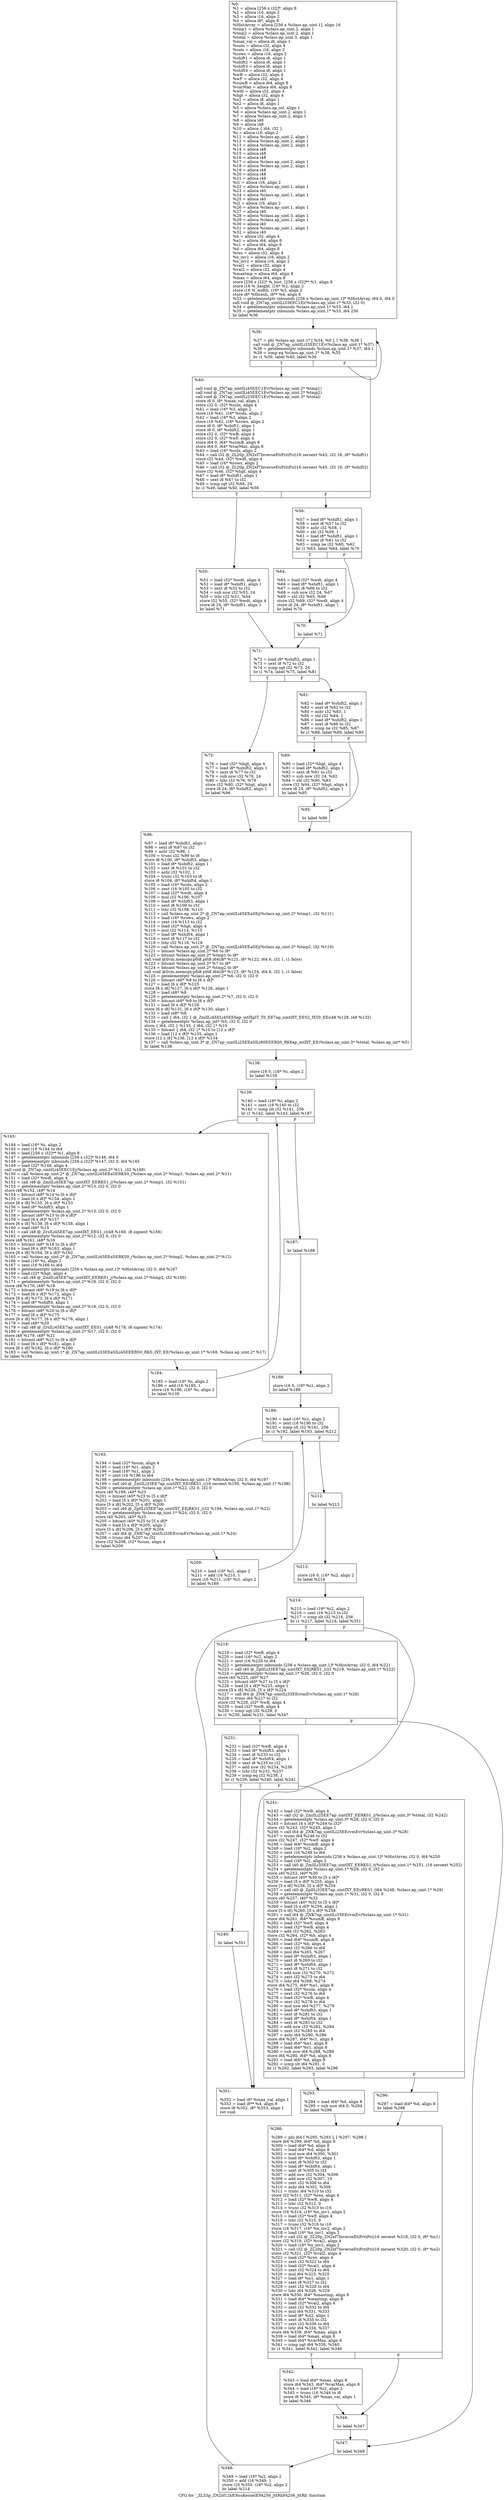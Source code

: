digraph "CFG for '_ZL33p_ZN2xf12xfOtsuKernelEPA256_jttRhPA256_jttRh' function" {
	label="CFG for '_ZL33p_ZN2xf12xfOtsuKernelEPA256_jttRhPA256_jttRh' function";

	Node0x206f580 [shape=record,label="{%0:\l  %1 = alloca [256 x i32]*, align 8\l  %2 = alloca i16, align 2\l  %3 = alloca i16, align 2\l  %4 = alloca i8*, align 8\l  %HistArray = alloca [256 x %class.ap_uint.1], align 16\l  %tmp1 = alloca %class.ap_uint.2, align 1\l  %tmp2 = alloca %class.ap_uint.2, align 1\l  %total = alloca %class.ap_uint.3, align 1\l  %max_val = alloca i8, align 1\l  %sum = alloca i32, align 4\l  %cols = alloca i16, align 2\l  %rows = alloca i16, align 2\l  %shift1 = alloca i8, align 1\l  %shift2 = alloca i8, align 1\l  %shift3 = alloca i8, align 1\l  %shift4 = alloca i8, align 1\l  %wB = alloca i32, align 4\l  %wF = alloca i32, align 4\l  %sumB = alloca i64, align 8\l  %varMax = alloca i64, align 8\l  %wdt = alloca i32, align 4\l  %hgt = alloca i32, align 4\l  %n1 = alloca i8, align 1\l  %n2 = alloca i8, align 1\l  %5 = alloca %class.ap_int, align 1\l  %6 = alloca %class.ap_uint.2, align 1\l  %7 = alloca %class.ap_uint.2, align 1\l  %8 = alloca i48\l  %9 = alloca i48\l  %10 = alloca \{ i64, i32 \}\l  %i = alloca i16, align 2\l  %11 = alloca %class.ap_uint.2, align 1\l  %12 = alloca %class.ap_uint.2, align 1\l  %13 = alloca %class.ap_uint.2, align 1\l  %14 = alloca i48\l  %15 = alloca i48\l  %16 = alloca i48\l  %17 = alloca %class.ap_uint.2, align 1\l  %18 = alloca %class.ap_uint.2, align 1\l  %19 = alloca i48\l  %20 = alloca i48\l  %21 = alloca i48\l  %i1 = alloca i16, align 2\l  %22 = alloca %class.ap_uint.1, align 1\l  %23 = alloca i40\l  %24 = alloca %class.ap_uint.1, align 1\l  %25 = alloca i40\l  %i2 = alloca i16, align 2\l  %26 = alloca %class.ap_uint.1, align 1\l  %27 = alloca i40\l  %28 = alloca %class.ap_uint.3, align 1\l  %29 = alloca %class.ap_uint.1, align 1\l  %30 = alloca i40\l  %31 = alloca %class.ap_uint.1, align 1\l  %32 = alloca i40\l  %b = alloca i32, align 4\l  %a1 = alloca i64, align 8\l  %c1 = alloca i64, align 8\l  %d = alloca i64, align 8\l  %res = alloca i32, align 4\l  %x_inv1 = alloca i16, align 2\l  %x_inv2 = alloca i16, align 2\l  %val1 = alloca i32, align 4\l  %val2 = alloca i32, align 4\l  %maxtmp = alloca i64, align 8\l  %max = alloca i64, align 8\l  store [256 x i32]* %_hist, [256 x i32]** %1, align 8\l  store i16 %_height, i16* %2, align 2\l  store i16 %_width, i16* %3, align 2\l  store i8* %thresh, i8** %4, align 8\l  %33 = getelementptr inbounds [256 x %class.ap_uint.1]* %HistArray, i64 0, i64 0\l  call void @_ZN7ap_uintILi33EEC1Ei(%class.ap_uint.1* %33, i32 0)\l  %34 = getelementptr inbounds %class.ap_uint.1* %33, i64 1\l  %35 = getelementptr inbounds %class.ap_uint.1* %33, i64 256\l  br label %36\l}"];
	Node0x206f580 -> Node0x2055a30;
	Node0x2055a30 [shape=record,label="{%36:\l\l  %37 = phi %class.ap_uint.1* [ %34, %0 ], [ %38, %36 ]\l  call void @_ZN7ap_uintILi33EEC1Ev(%class.ap_uint.1* %37)\l  %38 = getelementptr inbounds %class.ap_uint.1* %37, i64 1\l  %39 = icmp eq %class.ap_uint.1* %38, %35\l  br i1 %39, label %40, label %36\l|{<s0>T|<s1>F}}"];
	Node0x2055a30:s0 -> Node0x20741c0;
	Node0x2055a30:s1 -> Node0x2055a30;
	Node0x20741c0 [shape=record,label="{%40:\l\l  call void @_ZN7ap_uintILi45EEC1Ev(%class.ap_uint.2* %tmp1)\l  call void @_ZN7ap_uintILi45EEC1Ev(%class.ap_uint.2* %tmp2)\l  call void @_ZN7ap_uintILi25EEC1Ev(%class.ap_uint.3* %total)\l  store i8 0, i8* %max_val, align 1\l  store i32 0, i32* %sum, align 4\l  %41 = load i16* %3, align 2\l  store i16 %41, i16* %cols, align 2\l  %42 = load i16* %2, align 2\l  store i16 %42, i16* %rows, align 2\l  store i8 0, i8* %shift1, align 1\l  store i8 0, i8* %shift2, align 1\l  store i32 0, i32* %wB, align 4\l  store i32 0, i32* %wF, align 4\l  store i64 0, i64* %sumB, align 8\l  store i64 0, i64* %varMax, align 8\l  %43 = load i16* %cols, align 2\l  %44 = call i32 @_ZL20p_ZN2xf7InverseEtiPctiPc(i16 zeroext %43, i32 16, i8* %shift1)\l  store i32 %44, i32* %wdt, align 4\l  %45 = load i16* %rows, align 2\l  %46 = call i32 @_ZL20p_ZN2xf7InverseEtiPctiPc(i16 zeroext %45, i32 16, i8* %shift2)\l  store i32 %46, i32* %hgt, align 4\l  %47 = load i8* %shift1, align 1\l  %48 = sext i8 %47 to i32\l  %49 = icmp sgt i32 %48, 24\l  br i1 %49, label %50, label %56\l|{<s0>T|<s1>F}}"];
	Node0x20741c0:s0 -> Node0x2075db0;
	Node0x20741c0:s1 -> Node0x2075e10;
	Node0x2075db0 [shape=record,label="{%50:\l\l  %51 = load i32* %wdt, align 4\l  %52 = load i8* %shift1, align 1\l  %53 = sext i8 %52 to i32\l  %54 = sub nsw i32 %53, 24\l  %55 = lshr i32 %51, %54\l  store i32 %55, i32* %wdt, align 4\l  store i8 24, i8* %shift1, align 1\l  br label %71\l}"];
	Node0x2075db0 -> Node0x2076370;
	Node0x2075e10 [shape=record,label="{%56:\l\l  %57 = load i8* %shift1, align 1\l  %58 = sext i8 %57 to i32\l  %59 = ashr i32 %58, 1\l  %60 = shl i32 %59, 1\l  %61 = load i8* %shift1, align 1\l  %62 = sext i8 %61 to i32\l  %63 = icmp ne i32 %60, %62\l  br i1 %63, label %64, label %70\l|{<s0>T|<s1>F}}"];
	Node0x2075e10:s0 -> Node0x2076800;
	Node0x2075e10:s1 -> Node0x2076860;
	Node0x2076800 [shape=record,label="{%64:\l\l  %65 = load i32* %wdt, align 4\l  %66 = load i8* %shift1, align 1\l  %67 = sext i8 %66 to i32\l  %68 = sub nsw i32 24, %67\l  %69 = shl i32 %65, %68\l  store i32 %69, i32* %wdt, align 4\l  store i8 24, i8* %shift1, align 1\l  br label %70\l}"];
	Node0x2076800 -> Node0x2076860;
	Node0x2076860 [shape=record,label="{%70:\l\l  br label %71\l}"];
	Node0x2076860 -> Node0x2076370;
	Node0x2076370 [shape=record,label="{%71:\l\l  %72 = load i8* %shift2, align 1\l  %73 = sext i8 %72 to i32\l  %74 = icmp sgt i32 %73, 24\l  br i1 %74, label %75, label %81\l|{<s0>T|<s1>F}}"];
	Node0x2076370:s0 -> Node0x2077000;
	Node0x2076370:s1 -> Node0x2077060;
	Node0x2077000 [shape=record,label="{%75:\l\l  %76 = load i32* %hgt, align 4\l  %77 = load i8* %shift2, align 1\l  %78 = sext i8 %77 to i32\l  %79 = sub nsw i32 %78, 24\l  %80 = lshr i32 %76, %79\l  store i32 %80, i32* %hgt, align 4\l  store i8 24, i8* %shift2, align 1\l  br label %96\l}"];
	Node0x2077000 -> Node0x2077530;
	Node0x2077060 [shape=record,label="{%81:\l\l  %82 = load i8* %shift2, align 1\l  %83 = sext i8 %82 to i32\l  %84 = ashr i32 %83, 1\l  %85 = shl i32 %84, 1\l  %86 = load i8* %shift2, align 1\l  %87 = sext i8 %86 to i32\l  %88 = icmp ne i32 %85, %87\l  br i1 %88, label %89, label %95\l|{<s0>T|<s1>F}}"];
	Node0x2077060:s0 -> Node0x20779c0;
	Node0x2077060:s1 -> Node0x2077a20;
	Node0x20779c0 [shape=record,label="{%89:\l\l  %90 = load i32* %hgt, align 4\l  %91 = load i8* %shift2, align 1\l  %92 = sext i8 %91 to i32\l  %93 = sub nsw i32 24, %92\l  %94 = shl i32 %90, %93\l  store i32 %94, i32* %hgt, align 4\l  store i8 24, i8* %shift2, align 1\l  br label %95\l}"];
	Node0x20779c0 -> Node0x2077a20;
	Node0x2077a20 [shape=record,label="{%95:\l\l  br label %96\l}"];
	Node0x2077a20 -> Node0x2077530;
	Node0x2077530 [shape=record,label="{%96:\l\l  %97 = load i8* %shift1, align 1\l  %98 = sext i8 %97 to i32\l  %99 = ashr i32 %98, 1\l  %100 = trunc i32 %99 to i8\l  store i8 %100, i8* %shift3, align 1\l  %101 = load i8* %shift2, align 1\l  %102 = sext i8 %101 to i32\l  %103 = ashr i32 %102, 1\l  %104 = trunc i32 %103 to i8\l  store i8 %104, i8* %shift4, align 1\l  %105 = load i16* %cols, align 2\l  %106 = zext i16 %105 to i32\l  %107 = load i32* %wdt, align 4\l  %108 = mul i32 %106, %107\l  %109 = load i8* %shift3, align 1\l  %110 = sext i8 %109 to i32\l  %111 = lshr i32 %108, %110\l  %112 = call %class.ap_uint.2* @_ZN7ap_uintILi45EEaSEj(%class.ap_uint.2* %tmp1, i32 %111)\l  %113 = load i16* %rows, align 2\l  %114 = zext i16 %113 to i32\l  %115 = load i32* %hgt, align 4\l  %116 = mul i32 %114, %115\l  %117 = load i8* %shift4, align 1\l  %118 = sext i8 %117 to i32\l  %119 = lshr i32 %116, %118\l  %120 = call %class.ap_uint.2* @_ZN7ap_uintILi45EEaSEj(%class.ap_uint.2* %tmp2, i32 %119)\l  %121 = bitcast %class.ap_uint.2* %6 to i8*\l  %122 = bitcast %class.ap_uint.2* %tmp1 to i8*\l  call void @llvm.memcpy.p0i8.p0i8.i64(i8* %121, i8* %122, i64 6, i32 1, i1 false)\l  %123 = bitcast %class.ap_uint.2* %7 to i8*\l  %124 = bitcast %class.ap_uint.2* %tmp2 to i8*\l  call void @llvm.memcpy.p0i8.p0i8.i64(i8* %123, i8* %124, i64 6, i32 1, i1 false)\l  %125 = getelementptr %class.ap_uint.2* %6, i32 0, i32 0\l  %126 = bitcast i48* %8 to [6 x i8]*\l  %127 = load [6 x i8]* %125\l  store [6 x i8] %127, [6 x i8]* %126, align 1\l  %128 = load i48* %8\l  %129 = getelementptr %class.ap_uint.2* %7, i32 0, i32 0\l  %130 = bitcast i48* %9 to [6 x i8]*\l  %131 = load [6 x i8]* %129\l  store [6 x i8] %131, [6 x i8]* %130, align 1\l  %132 = load i48* %9\l  %133 = call \{ i64, i32 \} @_ZmlILi45ELi45EE6ap_intIXplT_T0_EE7ap_uintIXT_EES2_IXT0_EE(i48 %128, i48 %132)\l  %134 = getelementptr %class.ap_int* %5, i32 0, i32 0\l  store \{ i64, i32 \} %133, \{ i64, i32 \}* %10\l  %135 = bitcast \{ i64, i32 \}* %10 to [12 x i8]*\l  %136 = load [12 x i8]* %135, align 1\l  store [12 x i8] %136, [12 x i8]* %134\l  %137 = call %class.ap_uint.3* @_ZN7ap_uintILi25EEaSILi90EEERS0_RK6ap_intIXT_EE(%class.ap_uint.3* %total, %class.ap_int* %5)\l  br label %138\l}"];
	Node0x2077530 -> Node0x205fad0;
	Node0x205fad0 [shape=record,label="{%138:\l\l  store i16 0, i16* %i, align 2\l  br label %139\l}"];
	Node0x205fad0 -> Node0x205fcd0;
	Node0x205fcd0 [shape=record,label="{%139:\l\l  %140 = load i16* %i, align 2\l  %141 = zext i16 %140 to i32\l  %142 = icmp slt i32 %141, 256\l  br i1 %142, label %143, label %187\l|{<s0>T|<s1>F}}"];
	Node0x205fcd0:s0 -> Node0x205ff40;
	Node0x205fcd0:s1 -> Node0x205ffa0;
	Node0x205ff40 [shape=record,label="{%143:\l\l  %144 = load i16* %i, align 2\l  %145 = zext i16 %144 to i64\l  %146 = load [256 x i32]** %1, align 8\l  %147 = getelementptr inbounds [256 x i32]* %146, i64 0\l  %148 = getelementptr inbounds [256 x i32]* %147, i32 0, i64 %145\l  %149 = load i32* %148, align 4\l  call void @_ZN7ap_uintILi45EEC1Ej(%class.ap_uint.2* %11, i32 %149)\l  %150 = call %class.ap_uint.2* @_ZN7ap_uintILi45EEaSERKS0_(%class.ap_uint.2* %tmp1, %class.ap_uint.2* %11)\l  %151 = load i32* %wdt, align 4\l  %152 = call i48 @_ZmlILi45EE7ap_uintIXT_EERKS1_j(%class.ap_uint.2* %tmp1, i32 %151)\l  %153 = getelementptr %class.ap_uint.2* %13, i32 0, i32 0\l  store i48 %152, i48* %14\l  %154 = bitcast i48* %14 to [6 x i8]*\l  %155 = load [6 x i8]* %154, align 1\l  store [6 x i8] %155, [6 x i8]* %153\l  %156 = load i8* %shift3, align 1\l  %157 = getelementptr %class.ap_uint.2* %13, i32 0, i32 0\l  %158 = bitcast i48* %15 to [6 x i8]*\l  %159 = load [6 x i8]* %157\l  store [6 x i8] %159, [6 x i8]* %158, align 1\l  %160 = load i48* %15\l  %161 = call i48 @_ZrsILi45EE7ap_uintIXT_EES1_c(i48 %160, i8 signext %156)\l  %162 = getelementptr %class.ap_uint.2* %12, i32 0, i32 0\l  store i48 %161, i48* %16\l  %163 = bitcast i48* %16 to [6 x i8]*\l  %164 = load [6 x i8]* %163, align 1\l  store [6 x i8] %164, [6 x i8]* %162\l  %165 = call %class.ap_uint.2* @_ZN7ap_uintILi45EEaSERKS0_(%class.ap_uint.2* %tmp2, %class.ap_uint.2* %12)\l  %166 = load i16* %i, align 2\l  %167 = zext i16 %166 to i64\l  %168 = getelementptr inbounds [256 x %class.ap_uint.1]* %HistArray, i32 0, i64 %167\l  %169 = load i32* %hgt, align 4\l  %170 = call i48 @_ZmlILi45EE7ap_uintIXT_EERKS1_j(%class.ap_uint.2* %tmp2, i32 %169)\l  %171 = getelementptr %class.ap_uint.2* %18, i32 0, i32 0\l  store i48 %170, i48* %19\l  %172 = bitcast i48* %19 to [6 x i8]*\l  %173 = load [6 x i8]* %172, align 1\l  store [6 x i8] %173, [6 x i8]* %171\l  %174 = load i8* %shift4, align 1\l  %175 = getelementptr %class.ap_uint.2* %18, i32 0, i32 0\l  %176 = bitcast i48* %20 to [6 x i8]*\l  %177 = load [6 x i8]* %175\l  store [6 x i8] %177, [6 x i8]* %176, align 1\l  %178 = load i48* %20\l  %179 = call i48 @_ZrsILi45EE7ap_uintIXT_EES1_c(i48 %178, i8 signext %174)\l  %180 = getelementptr %class.ap_uint.2* %17, i32 0, i32 0\l  store i48 %179, i48* %21\l  %181 = bitcast i48* %21 to [6 x i8]*\l  %182 = load [6 x i8]* %181, align 1\l  store [6 x i8] %182, [6 x i8]* %180\l  %183 = call %class.ap_uint.1* @_ZN7ap_uintILi33EEaSILi45EEERS0_RKS_IXT_EE(%class.ap_uint.1* %168, %class.ap_uint.2* %17)\l  br label %184\l}"];
	Node0x205ff40 -> Node0x207db10;
	Node0x207db10 [shape=record,label="{%184:\l\l  %185 = load i16* %i, align 2\l  %186 = add i16 %185, 1\l  store i16 %186, i16* %i, align 2\l  br label %139\l}"];
	Node0x207db10 -> Node0x205fcd0;
	Node0x205ffa0 [shape=record,label="{%187:\l\l  br label %188\l}"];
	Node0x205ffa0 -> Node0x207dea0;
	Node0x207dea0 [shape=record,label="{%188:\l\l  store i16 0, i16* %i1, align 2\l  br label %189\l}"];
	Node0x207dea0 -> Node0x207e010;
	Node0x207e010 [shape=record,label="{%189:\l\l  %190 = load i16* %i1, align 2\l  %191 = zext i16 %190 to i32\l  %192 = icmp slt i32 %191, 256\l  br i1 %192, label %193, label %212\l|{<s0>T|<s1>F}}"];
	Node0x207e010:s0 -> Node0x207e280;
	Node0x207e010:s1 -> Node0x207e2e0;
	Node0x207e280 [shape=record,label="{%193:\l\l  %194 = load i32* %sum, align 4\l  %195 = load i16* %i1, align 2\l  %196 = load i16* %i1, align 2\l  %197 = zext i16 %196 to i64\l  %198 = getelementptr inbounds [256 x %class.ap_uint.1]* %HistArray, i32 0, i64 %197\l  %199 = call i40 @_ZmlILi33EE7ap_uintIXT_EEtRKS1_(i16 zeroext %195, %class.ap_uint.1* %198)\l  %200 = getelementptr %class.ap_uint.1* %22, i32 0, i32 0\l  store i40 %199, i40* %23\l  %201 = bitcast i40* %23 to [5 x i8]*\l  %202 = load [5 x i8]* %201, align 1\l  store [5 x i8] %202, [5 x i8]* %200\l  %203 = call i40 @_ZplILi33EE7ap_uintIXT_EEjRKS1_(i32 %194, %class.ap_uint.1* %22)\l  %204 = getelementptr %class.ap_uint.1* %24, i32 0, i32 0\l  store i40 %203, i40* %25\l  %205 = bitcast i40* %25 to [5 x i8]*\l  %206 = load [5 x i8]* %205, align 1\l  store [5 x i8] %206, [5 x i8]* %204\l  %207 = call i64 @_ZNK7ap_uintILi33EEcvmEv(%class.ap_uint.1* %24)\l  %208 = trunc i64 %207 to i32\l  store i32 %208, i32* %sum, align 4\l  br label %209\l}"];
	Node0x207e280 -> Node0x20803a0;
	Node0x20803a0 [shape=record,label="{%209:\l\l  %210 = load i16* %i1, align 2\l  %211 = add i16 %210, 1\l  store i16 %211, i16* %i1, align 2\l  br label %189\l}"];
	Node0x20803a0 -> Node0x207e010;
	Node0x207e2e0 [shape=record,label="{%212:\l\l  br label %213\l}"];
	Node0x207e2e0 -> Node0x20806e0;
	Node0x20806e0 [shape=record,label="{%213:\l\l  store i16 0, i16* %i2, align 2\l  br label %214\l}"];
	Node0x20806e0 -> Node0x2080850;
	Node0x2080850 [shape=record,label="{%214:\l\l  %215 = load i16* %i2, align 2\l  %216 = zext i16 %215 to i32\l  %217 = icmp slt i32 %216, 256\l  br i1 %217, label %218, label %351\l|{<s0>T|<s1>F}}"];
	Node0x2080850:s0 -> Node0x2080ac0;
	Node0x2080850:s1 -> Node0x2080b20;
	Node0x2080ac0 [shape=record,label="{%218:\l\l  %219 = load i32* %wB, align 4\l  %220 = load i16* %i2, align 2\l  %221 = zext i16 %220 to i64\l  %222 = getelementptr inbounds [256 x %class.ap_uint.1]* %HistArray, i32 0, i64 %221\l  %223 = call i40 @_ZplILi33EE7ap_uintIXT_EEjRKS1_(i32 %219, %class.ap_uint.1* %222)\l  %224 = getelementptr %class.ap_uint.1* %26, i32 0, i32 0\l  store i40 %223, i40* %27\l  %225 = bitcast i40* %27 to [5 x i8]*\l  %226 = load [5 x i8]* %225, align 1\l  store [5 x i8] %226, [5 x i8]* %224\l  %227 = call i64 @_ZNK7ap_uintILi33EEcvmEv(%class.ap_uint.1* %26)\l  %228 = trunc i64 %227 to i32\l  store i32 %228, i32* %wB, align 4\l  %229 = load i32* %wB, align 4\l  %230 = icmp ugt i32 %229, 0\l  br i1 %230, label %231, label %347\l|{<s0>T|<s1>F}}"];
	Node0x2080ac0:s0 -> Node0x20814a0;
	Node0x2080ac0:s1 -> Node0x2081500;
	Node0x20814a0 [shape=record,label="{%231:\l\l  %232 = load i32* %wB, align 4\l  %233 = load i8* %shift3, align 1\l  %234 = sext i8 %233 to i32\l  %235 = load i8* %shift4, align 1\l  %236 = sext i8 %235 to i32\l  %237 = add nsw i32 %234, %236\l  %238 = lshr i32 %232, %237\l  %239 = icmp eq i32 %238, 1\l  br i1 %239, label %240, label %241\l|{<s0>T|<s1>F}}"];
	Node0x20814a0:s0 -> Node0x2081a80;
	Node0x20814a0:s1 -> Node0x2081ae0;
	Node0x2081a80 [shape=record,label="{%240:\l\l  br label %351\l}"];
	Node0x2081a80 -> Node0x2080b20;
	Node0x2081ae0 [shape=record,label="{%241:\l\l  %242 = load i32* %wB, align 4\l  %243 = call i32 @_ZmiILi25EE7ap_uintIXT_EERKS1_j(%class.ap_uint.3* %total, i32 %242)\l  %244 = getelementptr %class.ap_uint.3* %28, i32 0, i32 0\l  %245 = bitcast [4 x i8]* %244 to i32*\l  store i32 %243, i32* %245, align 1\l  %246 = call i64 @_ZNK7ap_uintILi25EEcvmEv(%class.ap_uint.3* %28)\l  %247 = trunc i64 %246 to i32\l  store i32 %247, i32* %wF, align 4\l  %248 = load i64* %sumB, align 8\l  %249 = load i16* %i2, align 2\l  %250 = zext i16 %249 to i64\l  %251 = getelementptr inbounds [256 x %class.ap_uint.1]* %HistArray, i32 0, i64 %250\l  %252 = load i16* %i2, align 2\l  %253 = call i40 @_ZmlILi33EE7ap_uintIXT_EERKS1_t(%class.ap_uint.1* %251, i16 zeroext %252)\l  %254 = getelementptr %class.ap_uint.1* %29, i32 0, i32 0\l  store i40 %253, i40* %30\l  %255 = bitcast i40* %30 to [5 x i8]*\l  %256 = load [5 x i8]* %255, align 1\l  store [5 x i8] %256, [5 x i8]* %254\l  %257 = call i40 @_ZplILi33EE7ap_uintIXT_EEyRKS1_(i64 %248, %class.ap_uint.1* %29)\l  %258 = getelementptr %class.ap_uint.1* %31, i32 0, i32 0\l  store i40 %257, i40* %32\l  %259 = bitcast i40* %32 to [5 x i8]*\l  %260 = load [5 x i8]* %259, align 1\l  store [5 x i8] %260, [5 x i8]* %258\l  %261 = call i64 @_ZNK7ap_uintILi33EEcvmEv(%class.ap_uint.1* %31)\l  store i64 %261, i64* %sumB, align 8\l  %262 = load i32* %wF, align 4\l  %263 = load i32* %wB, align 4\l  %264 = add i32 %262, %263\l  store i32 %264, i32* %b, align 4\l  %265 = load i64* %sumB, align 8\l  %266 = load i32* %b, align 4\l  %267 = zext i32 %266 to i64\l  %268 = mul i64 %265, %267\l  %269 = load i8* %shift3, align 1\l  %270 = sext i8 %269 to i32\l  %271 = load i8* %shift4, align 1\l  %272 = sext i8 %271 to i32\l  %273 = add nsw i32 %270, %272\l  %274 = zext i32 %273 to i64\l  %275 = lshr i64 %268, %274\l  store i64 %275, i64* %a1, align 8\l  %276 = load i32* %sum, align 4\l  %277 = zext i32 %276 to i64\l  %278 = load i32* %wB, align 4\l  %279 = zext i32 %278 to i64\l  %280 = mul nsw i64 %277, %279\l  %281 = load i8* %shift3, align 1\l  %282 = sext i8 %281 to i32\l  %283 = load i8* %shift4, align 1\l  %284 = sext i8 %283 to i32\l  %285 = add nsw i32 %282, %284\l  %286 = zext i32 %285 to i64\l  %287 = ashr i64 %280, %286\l  store i64 %287, i64* %c1, align 8\l  %288 = load i64* %a1, align 8\l  %289 = load i64* %c1, align 8\l  %290 = sub nsw i64 %288, %289\l  store i64 %290, i64* %d, align 8\l  %291 = load i64* %d, align 8\l  %292 = icmp slt i64 %291, 0\l  br i1 %292, label %293, label %296\l|{<s0>T|<s1>F}}"];
	Node0x2081ae0:s0 -> Node0x2084c50;
	Node0x2081ae0:s1 -> Node0x2084cb0;
	Node0x2084c50 [shape=record,label="{%293:\l\l  %294 = load i64* %d, align 8\l  %295 = sub nsw i64 0, %294\l  br label %298\l}"];
	Node0x2084c50 -> Node0x2084f10;
	Node0x2084cb0 [shape=record,label="{%296:\l\l  %297 = load i64* %d, align 8\l  br label %298\l}"];
	Node0x2084cb0 -> Node0x2084f10;
	Node0x2084f10 [shape=record,label="{%298:\l\l  %299 = phi i64 [ %295, %293 ], [ %297, %296 ]\l  store i64 %299, i64* %d, align 8\l  %300 = load i64* %d, align 8\l  %301 = load i64* %d, align 8\l  %302 = mul nsw i64 %300, %301\l  %303 = load i8* %shift3, align 1\l  %304 = sext i8 %303 to i32\l  %305 = load i8* %shift4, align 1\l  %306 = sext i8 %305 to i32\l  %307 = add nsw i32 %304, %306\l  %308 = add nsw i32 %307, 10\l  %309 = zext i32 %308 to i64\l  %310 = ashr i64 %302, %309\l  %311 = trunc i64 %310 to i32\l  store i32 %311, i32* %res, align 4\l  %312 = load i32* %wB, align 4\l  %313 = lshr i32 %312, 9\l  %314 = trunc i32 %313 to i16\l  store i16 %314, i16* %x_inv1, align 2\l  %315 = load i32* %wF, align 4\l  %316 = lshr i32 %315, 9\l  %317 = trunc i32 %316 to i16\l  store i16 %317, i16* %x_inv2, align 2\l  %318 = load i16* %x_inv1, align 2\l  %319 = call i32 @_ZL20p_ZN2xf7InverseEtiPctiPc(i16 zeroext %318, i32 0, i8* %n1)\l  store i32 %319, i32* %val1, align 4\l  %320 = load i16* %x_inv2, align 2\l  %321 = call i32 @_ZL20p_ZN2xf7InverseEtiPctiPc(i16 zeroext %320, i32 0, i8* %n2)\l  store i32 %321, i32* %val2, align 4\l  %322 = load i32* %res, align 4\l  %323 = zext i32 %322 to i64\l  %324 = load i32* %val1, align 4\l  %325 = zext i32 %324 to i64\l  %326 = mul i64 %323, %325\l  %327 = load i8* %n1, align 1\l  %328 = sext i8 %327 to i32\l  %329 = zext i32 %328 to i64\l  %330 = lshr i64 %326, %329\l  store i64 %330, i64* %maxtmp, align 8\l  %331 = load i64* %maxtmp, align 8\l  %332 = load i32* %val2, align 4\l  %333 = zext i32 %332 to i64\l  %334 = mul i64 %331, %333\l  %335 = load i8* %n2, align 1\l  %336 = sext i8 %335 to i32\l  %337 = zext i32 %336 to i64\l  %338 = lshr i64 %334, %337\l  store i64 %338, i64* %max, align 8\l  %339 = load i64* %max, align 8\l  %340 = load i64* %varMax, align 8\l  %341 = icmp ugt i64 %339, %340\l  br i1 %341, label %342, label %346\l|{<s0>T|<s1>F}}"];
	Node0x2084f10:s0 -> Node0x2086d50;
	Node0x2084f10:s1 -> Node0x2086db0;
	Node0x2086d50 [shape=record,label="{%342:\l\l  %343 = load i64* %max, align 8\l  store i64 %343, i64* %varMax, align 8\l  %344 = load i16* %i2, align 2\l  %345 = trunc i16 %344 to i8\l  store i8 %345, i8* %max_val, align 1\l  br label %346\l}"];
	Node0x2086d50 -> Node0x2086db0;
	Node0x2086db0 [shape=record,label="{%346:\l\l  br label %347\l}"];
	Node0x2086db0 -> Node0x2081500;
	Node0x2081500 [shape=record,label="{%347:\l\l  br label %348\l}"];
	Node0x2081500 -> Node0x2087260;
	Node0x2087260 [shape=record,label="{%348:\l\l  %349 = load i16* %i2, align 2\l  %350 = add i16 %349, 1\l  store i16 %350, i16* %i2, align 2\l  br label %214\l}"];
	Node0x2087260 -> Node0x2080850;
	Node0x2080b20 [shape=record,label="{%351:\l\l  %352 = load i8* %max_val, align 1\l  %353 = load i8** %4, align 8\l  store i8 %352, i8* %353, align 1\l  ret void\l}"];
}

